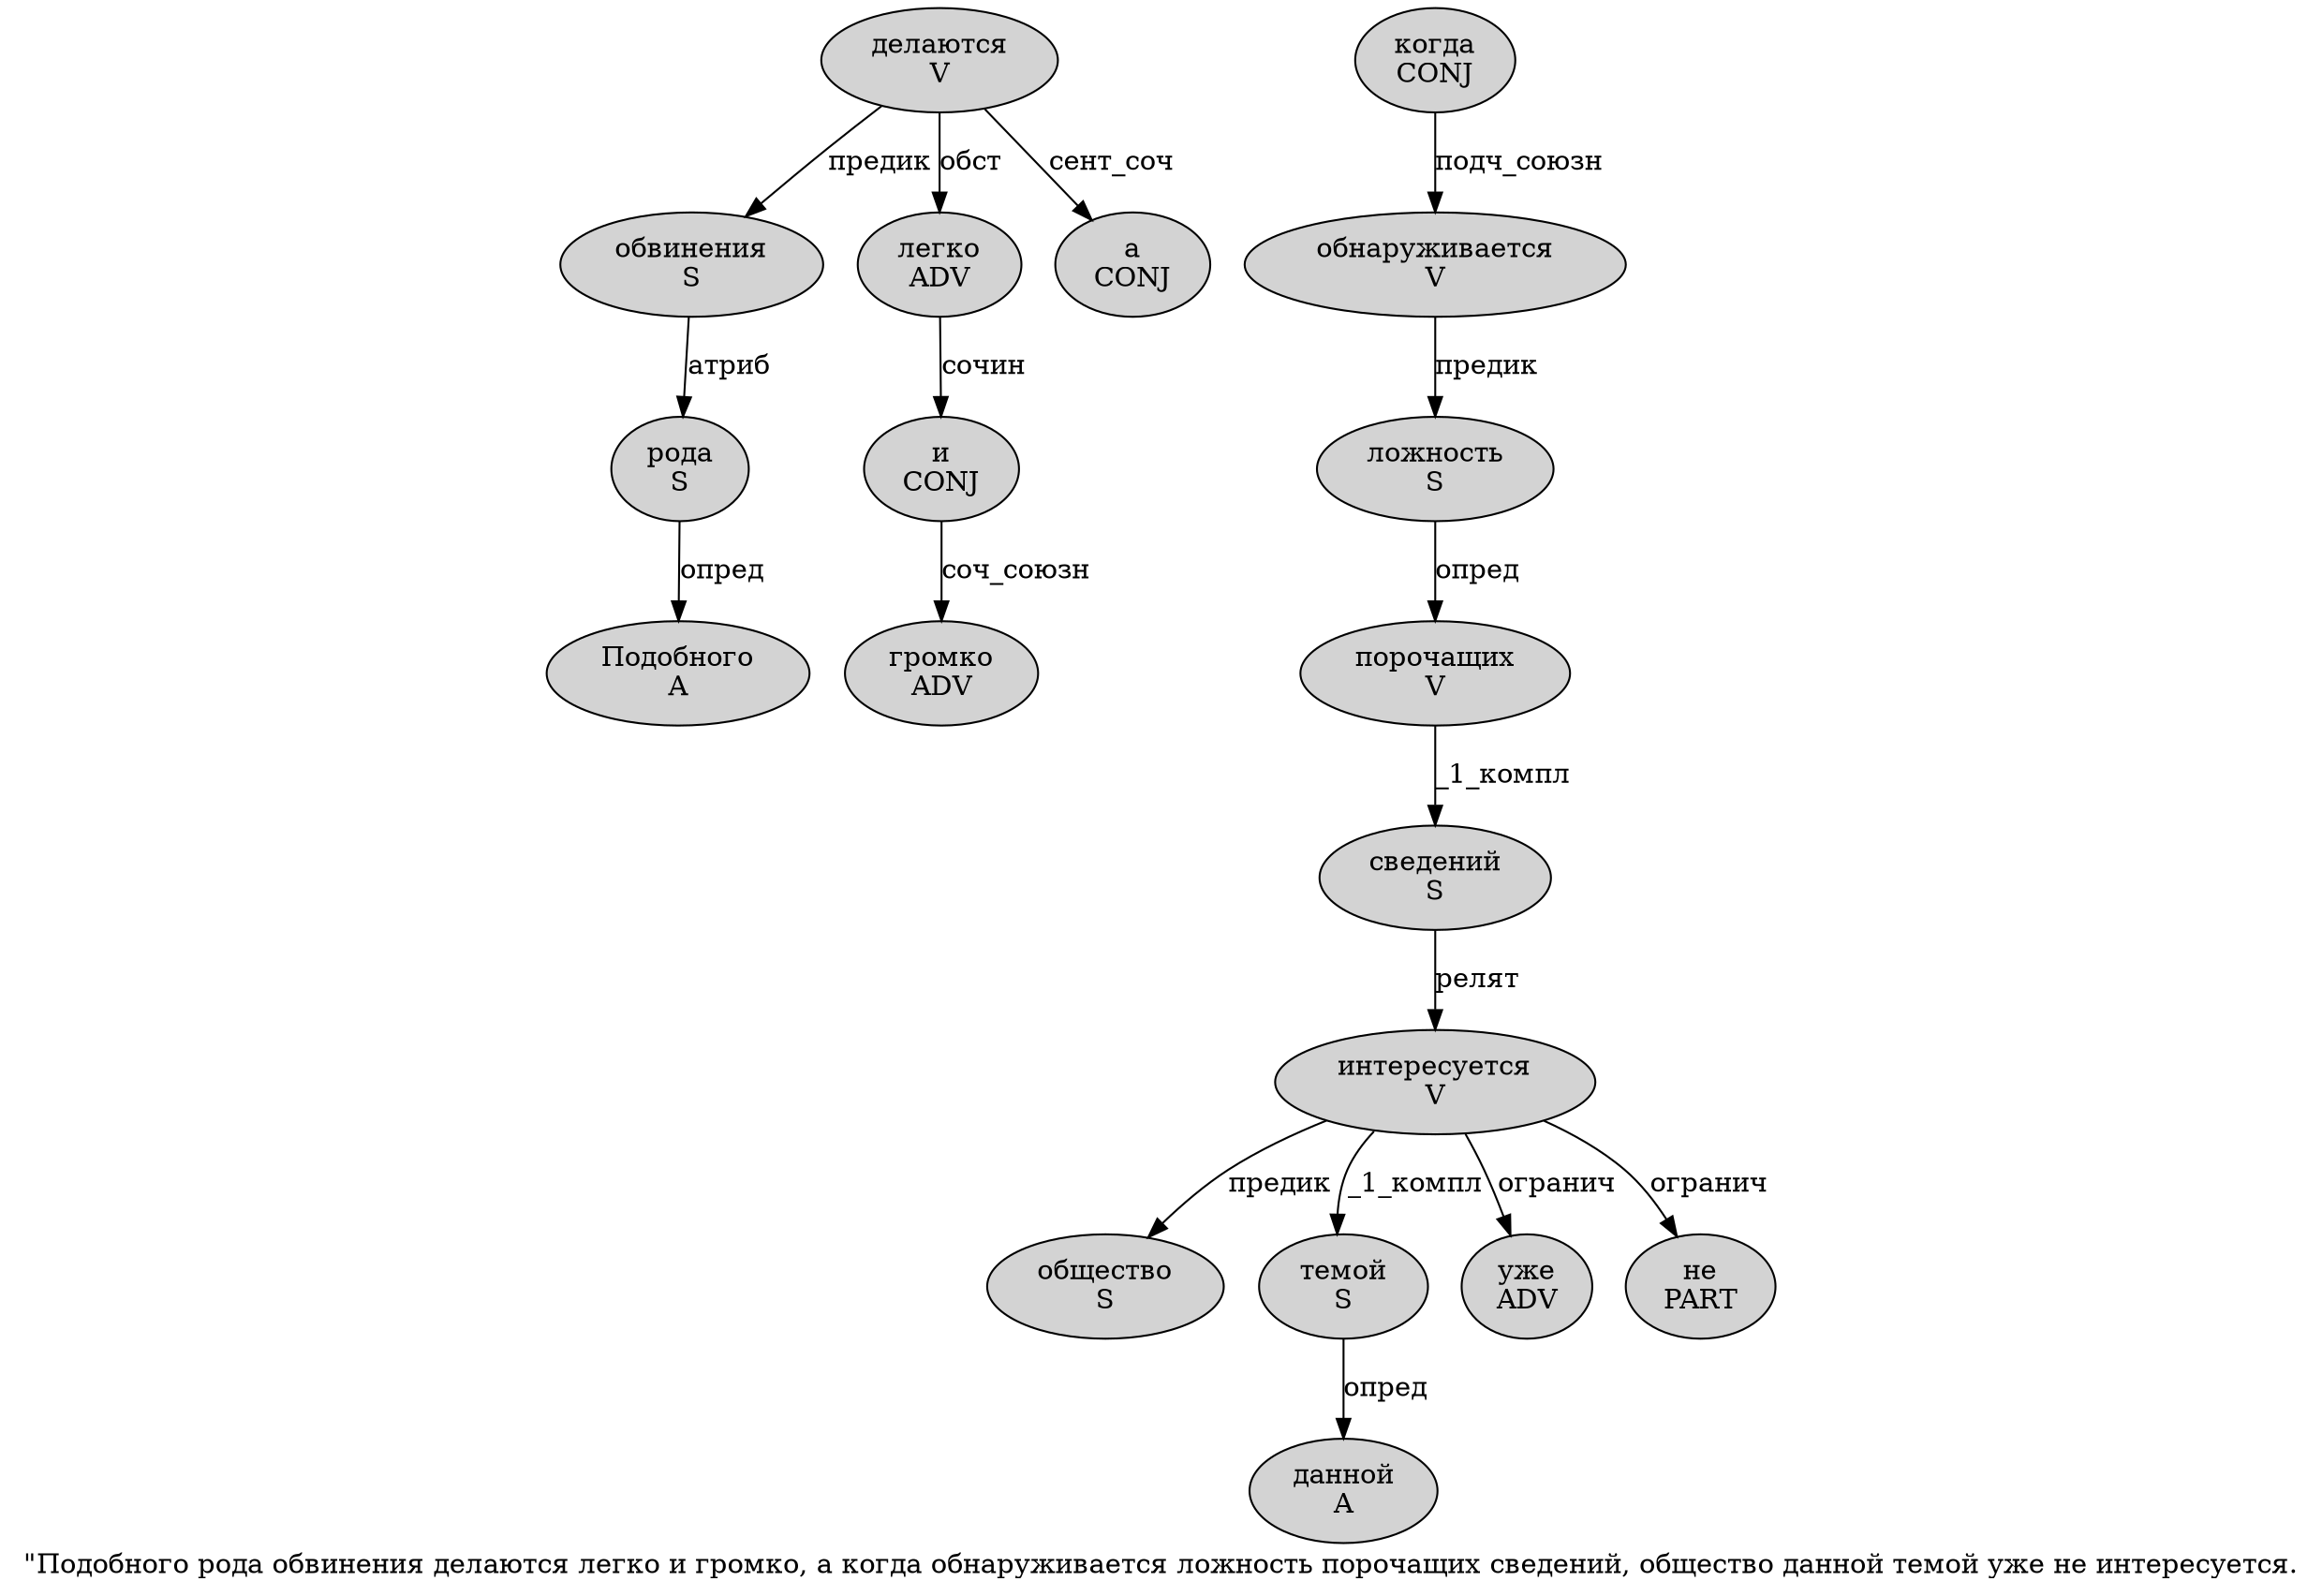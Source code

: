 digraph SENTENCE_104 {
	graph [label="\"Подобного рода обвинения делаются легко и громко, а когда обнаруживается ложность порочащих сведений, общество данной темой уже не интересуется."]
	node [style=filled]
		1 [label="Подобного
A" color="" fillcolor=lightgray penwidth=1 shape=ellipse]
		2 [label="рода
S" color="" fillcolor=lightgray penwidth=1 shape=ellipse]
		3 [label="обвинения
S" color="" fillcolor=lightgray penwidth=1 shape=ellipse]
		4 [label="делаются
V" color="" fillcolor=lightgray penwidth=1 shape=ellipse]
		5 [label="легко
ADV" color="" fillcolor=lightgray penwidth=1 shape=ellipse]
		6 [label="и
CONJ" color="" fillcolor=lightgray penwidth=1 shape=ellipse]
		7 [label="громко
ADV" color="" fillcolor=lightgray penwidth=1 shape=ellipse]
		9 [label="а
CONJ" color="" fillcolor=lightgray penwidth=1 shape=ellipse]
		10 [label="когда
CONJ" color="" fillcolor=lightgray penwidth=1 shape=ellipse]
		11 [label="обнаруживается
V" color="" fillcolor=lightgray penwidth=1 shape=ellipse]
		12 [label="ложность
S" color="" fillcolor=lightgray penwidth=1 shape=ellipse]
		13 [label="порочащих
V" color="" fillcolor=lightgray penwidth=1 shape=ellipse]
		14 [label="сведений
S" color="" fillcolor=lightgray penwidth=1 shape=ellipse]
		16 [label="общество
S" color="" fillcolor=lightgray penwidth=1 shape=ellipse]
		17 [label="данной
A" color="" fillcolor=lightgray penwidth=1 shape=ellipse]
		18 [label="темой
S" color="" fillcolor=lightgray penwidth=1 shape=ellipse]
		19 [label="уже
ADV" color="" fillcolor=lightgray penwidth=1 shape=ellipse]
		20 [label="не
PART" color="" fillcolor=lightgray penwidth=1 shape=ellipse]
		21 [label="интересуется
V" color="" fillcolor=lightgray penwidth=1 shape=ellipse]
			4 -> 3 [label="предик"]
			4 -> 5 [label="обст"]
			4 -> 9 [label="сент_соч"]
			21 -> 16 [label="предик"]
			21 -> 18 [label="_1_компл"]
			21 -> 19 [label="огранич"]
			21 -> 20 [label="огранич"]
			13 -> 14 [label="_1_компл"]
			2 -> 1 [label="опред"]
			6 -> 7 [label="соч_союзн"]
			11 -> 12 [label="предик"]
			14 -> 21 [label="релят"]
			5 -> 6 [label="сочин"]
			10 -> 11 [label="подч_союзн"]
			12 -> 13 [label="опред"]
			3 -> 2 [label="атриб"]
			18 -> 17 [label="опред"]
}